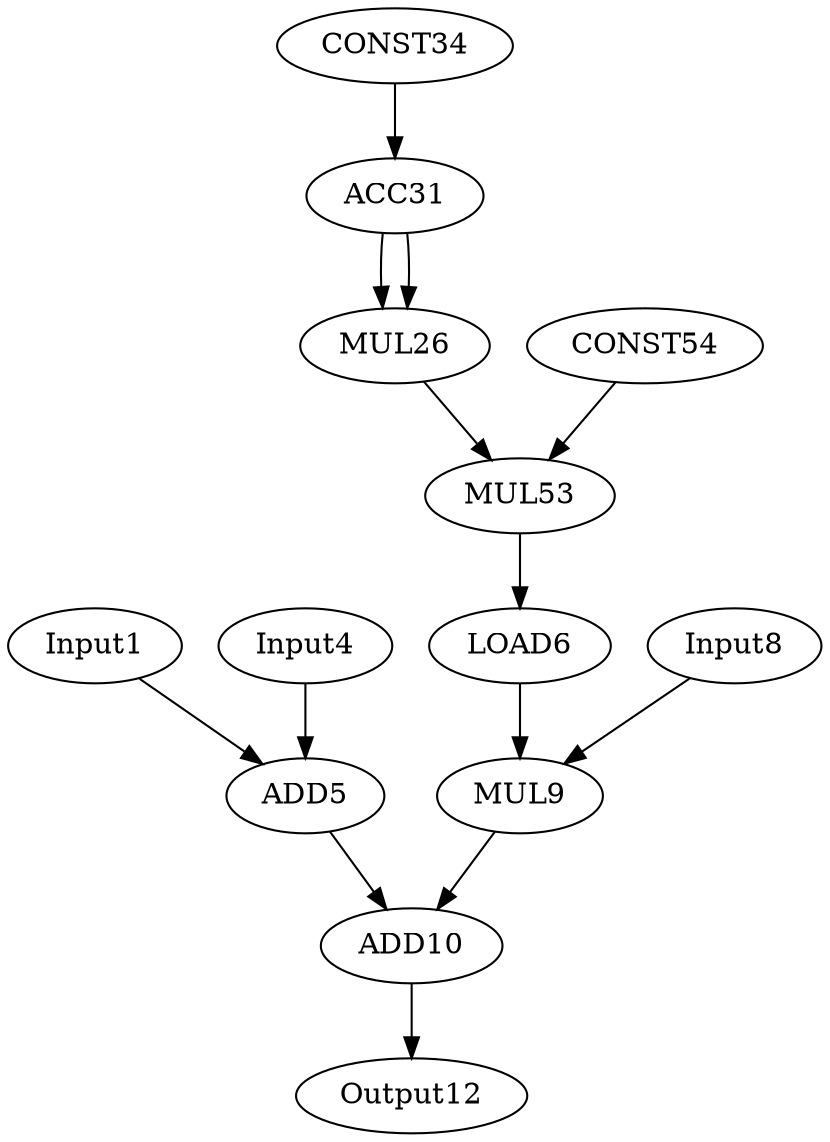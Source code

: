 Digraph G {
Input1[opcode=input, ref_name="A", size=52, offset="16, 0", pattern="0, 6, 0, 16, 16, 4"];
Input4[opcode=input, ref_name="B", size=124, offset="0, 60", pattern="12, 6, -64, 16, 0, 4"];
ADD5[opcode=add];
LOAD6[opcode=load, ref_name="C", size=1024, offset="0, 0", cycles=384];
Input8[opcode=input, ref_name="E", size=1024, offset="0, 960", pattern="12, 6, -124, 16, 900, 4"];
MUL9[opcode=mul];
ADD10[opcode=add];
Output12[opcode=output, ref_name="D", size=7168, offset="2048, 960", pattern="12, 6, -124, 16, 2948, 4"];
MUL26[opcode=mul];
ACC31[opcode=acc, acc_params="15, 16, 6, 4", acc_first=0];
CONST34[opcode=const, value=-1];
MUL53[opcode=MUL];
CONST54[opcode=const, value=4];
Input1->ADD5[operand=1];
Input4->ADD5[operand=0];
ADD5->ADD10[operand=0];
LOAD6->MUL9[operand=1];
Input8->MUL9[operand=0];
MUL9->ADD10[operand=1];
ADD10->Output12[operand=0];
ACC31->MUL26[operand=1];
ACC31->MUL26[operand=0];
MUL26->MUL53[operand=0];
CONST54->MUL53[operand=1];
MUL53->LOAD6[operand=0];
CONST34->ACC31[operand=0];
}
